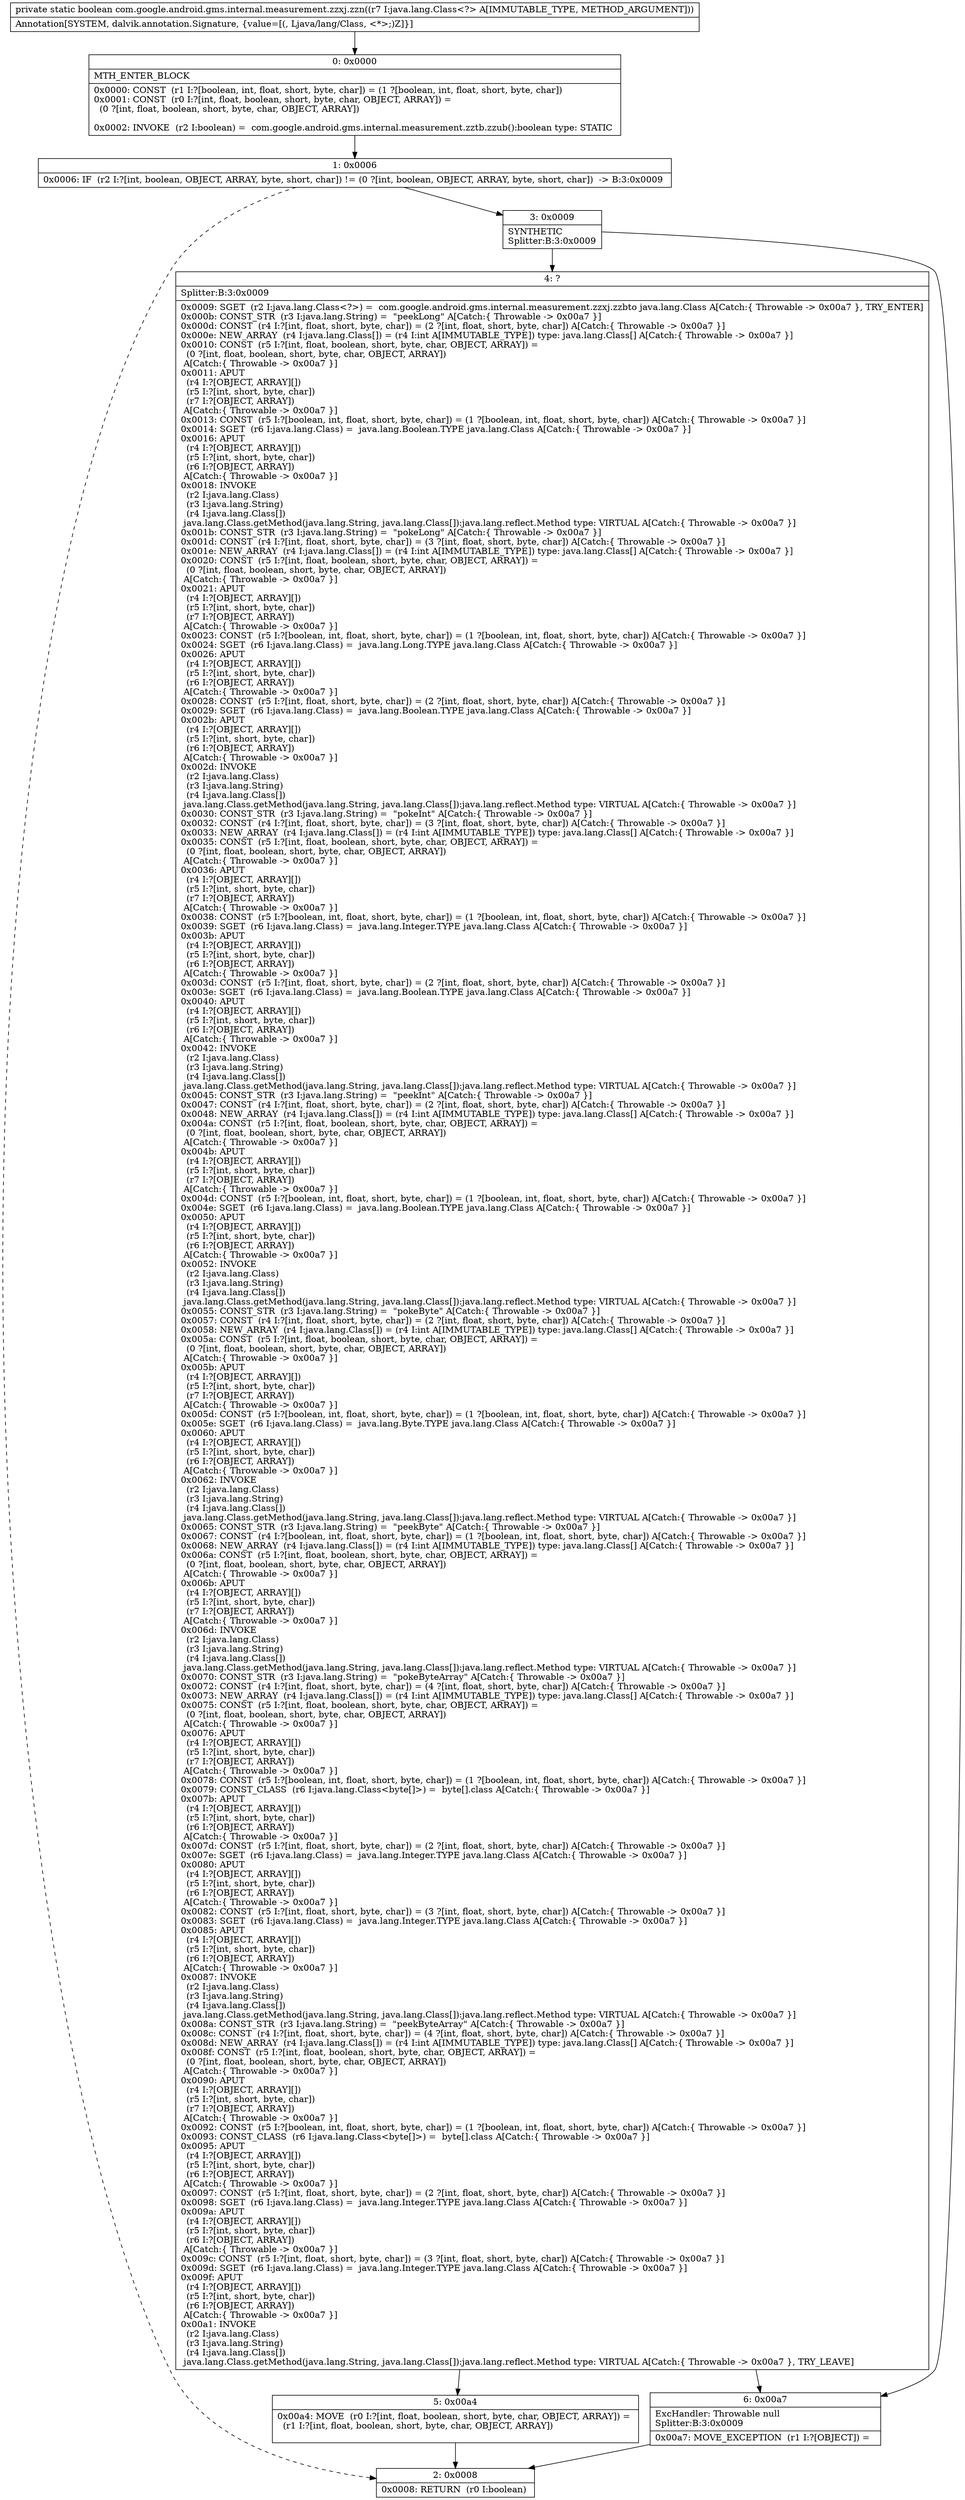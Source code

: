 digraph "CFG forcom.google.android.gms.internal.measurement.zzxj.zzn(Ljava\/lang\/Class;)Z" {
Node_0 [shape=record,label="{0\:\ 0x0000|MTH_ENTER_BLOCK\l|0x0000: CONST  (r1 I:?[boolean, int, float, short, byte, char]) = (1 ?[boolean, int, float, short, byte, char]) \l0x0001: CONST  (r0 I:?[int, float, boolean, short, byte, char, OBJECT, ARRAY]) = \l  (0 ?[int, float, boolean, short, byte, char, OBJECT, ARRAY])\l \l0x0002: INVOKE  (r2 I:boolean) =  com.google.android.gms.internal.measurement.zztb.zzub():boolean type: STATIC \l}"];
Node_1 [shape=record,label="{1\:\ 0x0006|0x0006: IF  (r2 I:?[int, boolean, OBJECT, ARRAY, byte, short, char]) != (0 ?[int, boolean, OBJECT, ARRAY, byte, short, char])  \-\> B:3:0x0009 \l}"];
Node_2 [shape=record,label="{2\:\ 0x0008|0x0008: RETURN  (r0 I:boolean) \l}"];
Node_3 [shape=record,label="{3\:\ 0x0009|SYNTHETIC\lSplitter:B:3:0x0009\l}"];
Node_4 [shape=record,label="{4\:\ ?|Splitter:B:3:0x0009\l|0x0009: SGET  (r2 I:java.lang.Class\<?\>) =  com.google.android.gms.internal.measurement.zzxj.zzbto java.lang.Class A[Catch:\{ Throwable \-\> 0x00a7 \}, TRY_ENTER]\l0x000b: CONST_STR  (r3 I:java.lang.String) =  \"peekLong\" A[Catch:\{ Throwable \-\> 0x00a7 \}]\l0x000d: CONST  (r4 I:?[int, float, short, byte, char]) = (2 ?[int, float, short, byte, char]) A[Catch:\{ Throwable \-\> 0x00a7 \}]\l0x000e: NEW_ARRAY  (r4 I:java.lang.Class[]) = (r4 I:int A[IMMUTABLE_TYPE]) type: java.lang.Class[] A[Catch:\{ Throwable \-\> 0x00a7 \}]\l0x0010: CONST  (r5 I:?[int, float, boolean, short, byte, char, OBJECT, ARRAY]) = \l  (0 ?[int, float, boolean, short, byte, char, OBJECT, ARRAY])\l A[Catch:\{ Throwable \-\> 0x00a7 \}]\l0x0011: APUT  \l  (r4 I:?[OBJECT, ARRAY][])\l  (r5 I:?[int, short, byte, char])\l  (r7 I:?[OBJECT, ARRAY])\l A[Catch:\{ Throwable \-\> 0x00a7 \}]\l0x0013: CONST  (r5 I:?[boolean, int, float, short, byte, char]) = (1 ?[boolean, int, float, short, byte, char]) A[Catch:\{ Throwable \-\> 0x00a7 \}]\l0x0014: SGET  (r6 I:java.lang.Class) =  java.lang.Boolean.TYPE java.lang.Class A[Catch:\{ Throwable \-\> 0x00a7 \}]\l0x0016: APUT  \l  (r4 I:?[OBJECT, ARRAY][])\l  (r5 I:?[int, short, byte, char])\l  (r6 I:?[OBJECT, ARRAY])\l A[Catch:\{ Throwable \-\> 0x00a7 \}]\l0x0018: INVOKE  \l  (r2 I:java.lang.Class)\l  (r3 I:java.lang.String)\l  (r4 I:java.lang.Class[])\l java.lang.Class.getMethod(java.lang.String, java.lang.Class[]):java.lang.reflect.Method type: VIRTUAL A[Catch:\{ Throwable \-\> 0x00a7 \}]\l0x001b: CONST_STR  (r3 I:java.lang.String) =  \"pokeLong\" A[Catch:\{ Throwable \-\> 0x00a7 \}]\l0x001d: CONST  (r4 I:?[int, float, short, byte, char]) = (3 ?[int, float, short, byte, char]) A[Catch:\{ Throwable \-\> 0x00a7 \}]\l0x001e: NEW_ARRAY  (r4 I:java.lang.Class[]) = (r4 I:int A[IMMUTABLE_TYPE]) type: java.lang.Class[] A[Catch:\{ Throwable \-\> 0x00a7 \}]\l0x0020: CONST  (r5 I:?[int, float, boolean, short, byte, char, OBJECT, ARRAY]) = \l  (0 ?[int, float, boolean, short, byte, char, OBJECT, ARRAY])\l A[Catch:\{ Throwable \-\> 0x00a7 \}]\l0x0021: APUT  \l  (r4 I:?[OBJECT, ARRAY][])\l  (r5 I:?[int, short, byte, char])\l  (r7 I:?[OBJECT, ARRAY])\l A[Catch:\{ Throwable \-\> 0x00a7 \}]\l0x0023: CONST  (r5 I:?[boolean, int, float, short, byte, char]) = (1 ?[boolean, int, float, short, byte, char]) A[Catch:\{ Throwable \-\> 0x00a7 \}]\l0x0024: SGET  (r6 I:java.lang.Class) =  java.lang.Long.TYPE java.lang.Class A[Catch:\{ Throwable \-\> 0x00a7 \}]\l0x0026: APUT  \l  (r4 I:?[OBJECT, ARRAY][])\l  (r5 I:?[int, short, byte, char])\l  (r6 I:?[OBJECT, ARRAY])\l A[Catch:\{ Throwable \-\> 0x00a7 \}]\l0x0028: CONST  (r5 I:?[int, float, short, byte, char]) = (2 ?[int, float, short, byte, char]) A[Catch:\{ Throwable \-\> 0x00a7 \}]\l0x0029: SGET  (r6 I:java.lang.Class) =  java.lang.Boolean.TYPE java.lang.Class A[Catch:\{ Throwable \-\> 0x00a7 \}]\l0x002b: APUT  \l  (r4 I:?[OBJECT, ARRAY][])\l  (r5 I:?[int, short, byte, char])\l  (r6 I:?[OBJECT, ARRAY])\l A[Catch:\{ Throwable \-\> 0x00a7 \}]\l0x002d: INVOKE  \l  (r2 I:java.lang.Class)\l  (r3 I:java.lang.String)\l  (r4 I:java.lang.Class[])\l java.lang.Class.getMethod(java.lang.String, java.lang.Class[]):java.lang.reflect.Method type: VIRTUAL A[Catch:\{ Throwable \-\> 0x00a7 \}]\l0x0030: CONST_STR  (r3 I:java.lang.String) =  \"pokeInt\" A[Catch:\{ Throwable \-\> 0x00a7 \}]\l0x0032: CONST  (r4 I:?[int, float, short, byte, char]) = (3 ?[int, float, short, byte, char]) A[Catch:\{ Throwable \-\> 0x00a7 \}]\l0x0033: NEW_ARRAY  (r4 I:java.lang.Class[]) = (r4 I:int A[IMMUTABLE_TYPE]) type: java.lang.Class[] A[Catch:\{ Throwable \-\> 0x00a7 \}]\l0x0035: CONST  (r5 I:?[int, float, boolean, short, byte, char, OBJECT, ARRAY]) = \l  (0 ?[int, float, boolean, short, byte, char, OBJECT, ARRAY])\l A[Catch:\{ Throwable \-\> 0x00a7 \}]\l0x0036: APUT  \l  (r4 I:?[OBJECT, ARRAY][])\l  (r5 I:?[int, short, byte, char])\l  (r7 I:?[OBJECT, ARRAY])\l A[Catch:\{ Throwable \-\> 0x00a7 \}]\l0x0038: CONST  (r5 I:?[boolean, int, float, short, byte, char]) = (1 ?[boolean, int, float, short, byte, char]) A[Catch:\{ Throwable \-\> 0x00a7 \}]\l0x0039: SGET  (r6 I:java.lang.Class) =  java.lang.Integer.TYPE java.lang.Class A[Catch:\{ Throwable \-\> 0x00a7 \}]\l0x003b: APUT  \l  (r4 I:?[OBJECT, ARRAY][])\l  (r5 I:?[int, short, byte, char])\l  (r6 I:?[OBJECT, ARRAY])\l A[Catch:\{ Throwable \-\> 0x00a7 \}]\l0x003d: CONST  (r5 I:?[int, float, short, byte, char]) = (2 ?[int, float, short, byte, char]) A[Catch:\{ Throwable \-\> 0x00a7 \}]\l0x003e: SGET  (r6 I:java.lang.Class) =  java.lang.Boolean.TYPE java.lang.Class A[Catch:\{ Throwable \-\> 0x00a7 \}]\l0x0040: APUT  \l  (r4 I:?[OBJECT, ARRAY][])\l  (r5 I:?[int, short, byte, char])\l  (r6 I:?[OBJECT, ARRAY])\l A[Catch:\{ Throwable \-\> 0x00a7 \}]\l0x0042: INVOKE  \l  (r2 I:java.lang.Class)\l  (r3 I:java.lang.String)\l  (r4 I:java.lang.Class[])\l java.lang.Class.getMethod(java.lang.String, java.lang.Class[]):java.lang.reflect.Method type: VIRTUAL A[Catch:\{ Throwable \-\> 0x00a7 \}]\l0x0045: CONST_STR  (r3 I:java.lang.String) =  \"peekInt\" A[Catch:\{ Throwable \-\> 0x00a7 \}]\l0x0047: CONST  (r4 I:?[int, float, short, byte, char]) = (2 ?[int, float, short, byte, char]) A[Catch:\{ Throwable \-\> 0x00a7 \}]\l0x0048: NEW_ARRAY  (r4 I:java.lang.Class[]) = (r4 I:int A[IMMUTABLE_TYPE]) type: java.lang.Class[] A[Catch:\{ Throwable \-\> 0x00a7 \}]\l0x004a: CONST  (r5 I:?[int, float, boolean, short, byte, char, OBJECT, ARRAY]) = \l  (0 ?[int, float, boolean, short, byte, char, OBJECT, ARRAY])\l A[Catch:\{ Throwable \-\> 0x00a7 \}]\l0x004b: APUT  \l  (r4 I:?[OBJECT, ARRAY][])\l  (r5 I:?[int, short, byte, char])\l  (r7 I:?[OBJECT, ARRAY])\l A[Catch:\{ Throwable \-\> 0x00a7 \}]\l0x004d: CONST  (r5 I:?[boolean, int, float, short, byte, char]) = (1 ?[boolean, int, float, short, byte, char]) A[Catch:\{ Throwable \-\> 0x00a7 \}]\l0x004e: SGET  (r6 I:java.lang.Class) =  java.lang.Boolean.TYPE java.lang.Class A[Catch:\{ Throwable \-\> 0x00a7 \}]\l0x0050: APUT  \l  (r4 I:?[OBJECT, ARRAY][])\l  (r5 I:?[int, short, byte, char])\l  (r6 I:?[OBJECT, ARRAY])\l A[Catch:\{ Throwable \-\> 0x00a7 \}]\l0x0052: INVOKE  \l  (r2 I:java.lang.Class)\l  (r3 I:java.lang.String)\l  (r4 I:java.lang.Class[])\l java.lang.Class.getMethod(java.lang.String, java.lang.Class[]):java.lang.reflect.Method type: VIRTUAL A[Catch:\{ Throwable \-\> 0x00a7 \}]\l0x0055: CONST_STR  (r3 I:java.lang.String) =  \"pokeByte\" A[Catch:\{ Throwable \-\> 0x00a7 \}]\l0x0057: CONST  (r4 I:?[int, float, short, byte, char]) = (2 ?[int, float, short, byte, char]) A[Catch:\{ Throwable \-\> 0x00a7 \}]\l0x0058: NEW_ARRAY  (r4 I:java.lang.Class[]) = (r4 I:int A[IMMUTABLE_TYPE]) type: java.lang.Class[] A[Catch:\{ Throwable \-\> 0x00a7 \}]\l0x005a: CONST  (r5 I:?[int, float, boolean, short, byte, char, OBJECT, ARRAY]) = \l  (0 ?[int, float, boolean, short, byte, char, OBJECT, ARRAY])\l A[Catch:\{ Throwable \-\> 0x00a7 \}]\l0x005b: APUT  \l  (r4 I:?[OBJECT, ARRAY][])\l  (r5 I:?[int, short, byte, char])\l  (r7 I:?[OBJECT, ARRAY])\l A[Catch:\{ Throwable \-\> 0x00a7 \}]\l0x005d: CONST  (r5 I:?[boolean, int, float, short, byte, char]) = (1 ?[boolean, int, float, short, byte, char]) A[Catch:\{ Throwable \-\> 0x00a7 \}]\l0x005e: SGET  (r6 I:java.lang.Class) =  java.lang.Byte.TYPE java.lang.Class A[Catch:\{ Throwable \-\> 0x00a7 \}]\l0x0060: APUT  \l  (r4 I:?[OBJECT, ARRAY][])\l  (r5 I:?[int, short, byte, char])\l  (r6 I:?[OBJECT, ARRAY])\l A[Catch:\{ Throwable \-\> 0x00a7 \}]\l0x0062: INVOKE  \l  (r2 I:java.lang.Class)\l  (r3 I:java.lang.String)\l  (r4 I:java.lang.Class[])\l java.lang.Class.getMethod(java.lang.String, java.lang.Class[]):java.lang.reflect.Method type: VIRTUAL A[Catch:\{ Throwable \-\> 0x00a7 \}]\l0x0065: CONST_STR  (r3 I:java.lang.String) =  \"peekByte\" A[Catch:\{ Throwable \-\> 0x00a7 \}]\l0x0067: CONST  (r4 I:?[boolean, int, float, short, byte, char]) = (1 ?[boolean, int, float, short, byte, char]) A[Catch:\{ Throwable \-\> 0x00a7 \}]\l0x0068: NEW_ARRAY  (r4 I:java.lang.Class[]) = (r4 I:int A[IMMUTABLE_TYPE]) type: java.lang.Class[] A[Catch:\{ Throwable \-\> 0x00a7 \}]\l0x006a: CONST  (r5 I:?[int, float, boolean, short, byte, char, OBJECT, ARRAY]) = \l  (0 ?[int, float, boolean, short, byte, char, OBJECT, ARRAY])\l A[Catch:\{ Throwable \-\> 0x00a7 \}]\l0x006b: APUT  \l  (r4 I:?[OBJECT, ARRAY][])\l  (r5 I:?[int, short, byte, char])\l  (r7 I:?[OBJECT, ARRAY])\l A[Catch:\{ Throwable \-\> 0x00a7 \}]\l0x006d: INVOKE  \l  (r2 I:java.lang.Class)\l  (r3 I:java.lang.String)\l  (r4 I:java.lang.Class[])\l java.lang.Class.getMethod(java.lang.String, java.lang.Class[]):java.lang.reflect.Method type: VIRTUAL A[Catch:\{ Throwable \-\> 0x00a7 \}]\l0x0070: CONST_STR  (r3 I:java.lang.String) =  \"pokeByteArray\" A[Catch:\{ Throwable \-\> 0x00a7 \}]\l0x0072: CONST  (r4 I:?[int, float, short, byte, char]) = (4 ?[int, float, short, byte, char]) A[Catch:\{ Throwable \-\> 0x00a7 \}]\l0x0073: NEW_ARRAY  (r4 I:java.lang.Class[]) = (r4 I:int A[IMMUTABLE_TYPE]) type: java.lang.Class[] A[Catch:\{ Throwable \-\> 0x00a7 \}]\l0x0075: CONST  (r5 I:?[int, float, boolean, short, byte, char, OBJECT, ARRAY]) = \l  (0 ?[int, float, boolean, short, byte, char, OBJECT, ARRAY])\l A[Catch:\{ Throwable \-\> 0x00a7 \}]\l0x0076: APUT  \l  (r4 I:?[OBJECT, ARRAY][])\l  (r5 I:?[int, short, byte, char])\l  (r7 I:?[OBJECT, ARRAY])\l A[Catch:\{ Throwable \-\> 0x00a7 \}]\l0x0078: CONST  (r5 I:?[boolean, int, float, short, byte, char]) = (1 ?[boolean, int, float, short, byte, char]) A[Catch:\{ Throwable \-\> 0x00a7 \}]\l0x0079: CONST_CLASS  (r6 I:java.lang.Class\<byte[]\>) =  byte[].class A[Catch:\{ Throwable \-\> 0x00a7 \}]\l0x007b: APUT  \l  (r4 I:?[OBJECT, ARRAY][])\l  (r5 I:?[int, short, byte, char])\l  (r6 I:?[OBJECT, ARRAY])\l A[Catch:\{ Throwable \-\> 0x00a7 \}]\l0x007d: CONST  (r5 I:?[int, float, short, byte, char]) = (2 ?[int, float, short, byte, char]) A[Catch:\{ Throwable \-\> 0x00a7 \}]\l0x007e: SGET  (r6 I:java.lang.Class) =  java.lang.Integer.TYPE java.lang.Class A[Catch:\{ Throwable \-\> 0x00a7 \}]\l0x0080: APUT  \l  (r4 I:?[OBJECT, ARRAY][])\l  (r5 I:?[int, short, byte, char])\l  (r6 I:?[OBJECT, ARRAY])\l A[Catch:\{ Throwable \-\> 0x00a7 \}]\l0x0082: CONST  (r5 I:?[int, float, short, byte, char]) = (3 ?[int, float, short, byte, char]) A[Catch:\{ Throwable \-\> 0x00a7 \}]\l0x0083: SGET  (r6 I:java.lang.Class) =  java.lang.Integer.TYPE java.lang.Class A[Catch:\{ Throwable \-\> 0x00a7 \}]\l0x0085: APUT  \l  (r4 I:?[OBJECT, ARRAY][])\l  (r5 I:?[int, short, byte, char])\l  (r6 I:?[OBJECT, ARRAY])\l A[Catch:\{ Throwable \-\> 0x00a7 \}]\l0x0087: INVOKE  \l  (r2 I:java.lang.Class)\l  (r3 I:java.lang.String)\l  (r4 I:java.lang.Class[])\l java.lang.Class.getMethod(java.lang.String, java.lang.Class[]):java.lang.reflect.Method type: VIRTUAL A[Catch:\{ Throwable \-\> 0x00a7 \}]\l0x008a: CONST_STR  (r3 I:java.lang.String) =  \"peekByteArray\" A[Catch:\{ Throwable \-\> 0x00a7 \}]\l0x008c: CONST  (r4 I:?[int, float, short, byte, char]) = (4 ?[int, float, short, byte, char]) A[Catch:\{ Throwable \-\> 0x00a7 \}]\l0x008d: NEW_ARRAY  (r4 I:java.lang.Class[]) = (r4 I:int A[IMMUTABLE_TYPE]) type: java.lang.Class[] A[Catch:\{ Throwable \-\> 0x00a7 \}]\l0x008f: CONST  (r5 I:?[int, float, boolean, short, byte, char, OBJECT, ARRAY]) = \l  (0 ?[int, float, boolean, short, byte, char, OBJECT, ARRAY])\l A[Catch:\{ Throwable \-\> 0x00a7 \}]\l0x0090: APUT  \l  (r4 I:?[OBJECT, ARRAY][])\l  (r5 I:?[int, short, byte, char])\l  (r7 I:?[OBJECT, ARRAY])\l A[Catch:\{ Throwable \-\> 0x00a7 \}]\l0x0092: CONST  (r5 I:?[boolean, int, float, short, byte, char]) = (1 ?[boolean, int, float, short, byte, char]) A[Catch:\{ Throwable \-\> 0x00a7 \}]\l0x0093: CONST_CLASS  (r6 I:java.lang.Class\<byte[]\>) =  byte[].class A[Catch:\{ Throwable \-\> 0x00a7 \}]\l0x0095: APUT  \l  (r4 I:?[OBJECT, ARRAY][])\l  (r5 I:?[int, short, byte, char])\l  (r6 I:?[OBJECT, ARRAY])\l A[Catch:\{ Throwable \-\> 0x00a7 \}]\l0x0097: CONST  (r5 I:?[int, float, short, byte, char]) = (2 ?[int, float, short, byte, char]) A[Catch:\{ Throwable \-\> 0x00a7 \}]\l0x0098: SGET  (r6 I:java.lang.Class) =  java.lang.Integer.TYPE java.lang.Class A[Catch:\{ Throwable \-\> 0x00a7 \}]\l0x009a: APUT  \l  (r4 I:?[OBJECT, ARRAY][])\l  (r5 I:?[int, short, byte, char])\l  (r6 I:?[OBJECT, ARRAY])\l A[Catch:\{ Throwable \-\> 0x00a7 \}]\l0x009c: CONST  (r5 I:?[int, float, short, byte, char]) = (3 ?[int, float, short, byte, char]) A[Catch:\{ Throwable \-\> 0x00a7 \}]\l0x009d: SGET  (r6 I:java.lang.Class) =  java.lang.Integer.TYPE java.lang.Class A[Catch:\{ Throwable \-\> 0x00a7 \}]\l0x009f: APUT  \l  (r4 I:?[OBJECT, ARRAY][])\l  (r5 I:?[int, short, byte, char])\l  (r6 I:?[OBJECT, ARRAY])\l A[Catch:\{ Throwable \-\> 0x00a7 \}]\l0x00a1: INVOKE  \l  (r2 I:java.lang.Class)\l  (r3 I:java.lang.String)\l  (r4 I:java.lang.Class[])\l java.lang.Class.getMethod(java.lang.String, java.lang.Class[]):java.lang.reflect.Method type: VIRTUAL A[Catch:\{ Throwable \-\> 0x00a7 \}, TRY_LEAVE]\l}"];
Node_5 [shape=record,label="{5\:\ 0x00a4|0x00a4: MOVE  (r0 I:?[int, float, boolean, short, byte, char, OBJECT, ARRAY]) = \l  (r1 I:?[int, float, boolean, short, byte, char, OBJECT, ARRAY])\l \l}"];
Node_6 [shape=record,label="{6\:\ 0x00a7|ExcHandler: Throwable null\lSplitter:B:3:0x0009\l|0x00a7: MOVE_EXCEPTION  (r1 I:?[OBJECT]) =  \l}"];
MethodNode[shape=record,label="{private static boolean com.google.android.gms.internal.measurement.zzxj.zzn((r7 I:java.lang.Class\<?\> A[IMMUTABLE_TYPE, METHOD_ARGUMENT]))  | Annotation[SYSTEM, dalvik.annotation.Signature, \{value=[(, Ljava\/lang\/Class, \<*\>;)Z]\}]\l}"];
MethodNode -> Node_0;
Node_0 -> Node_1;
Node_1 -> Node_2[style=dashed];
Node_1 -> Node_3;
Node_3 -> Node_4;
Node_3 -> Node_6;
Node_4 -> Node_5;
Node_4 -> Node_6;
Node_5 -> Node_2;
Node_6 -> Node_2;
}

